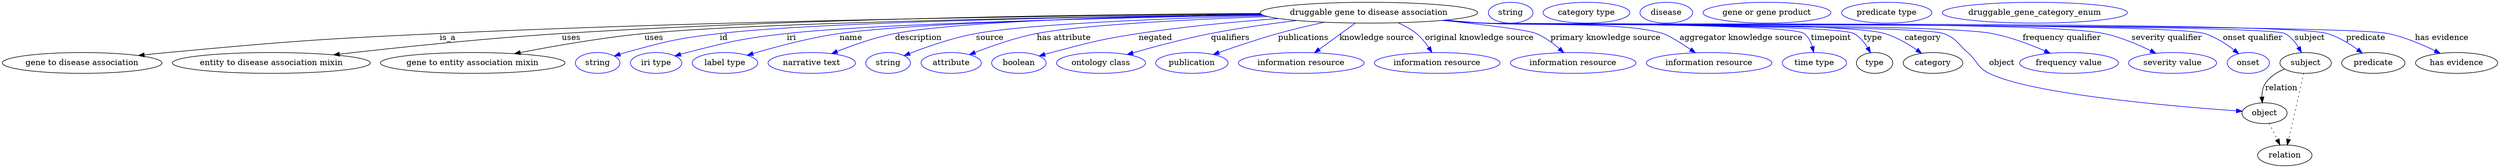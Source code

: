 digraph {
	graph [bb="0,0,4307.6,283"];
	node [label="\N"];
	"druggable gene to disease association"	[height=0.5,
		label="druggable gene to disease association",
		pos="2359.8,265",
		width=5.2176];
	"gene to disease association"	[height=0.5,
		pos="137.79,178",
		width=3.8274];
	"druggable gene to disease association" -> "gene to disease association"	[label=is_a,
		lp="769.79,221.5",
		pos="e,234.59,190.82 2173.2,262.84 1874,260.33 1268.5,252.54 755.79,229 546.16,219.37 493.74,215.39 284.79,196 271.84,194.8 258.27,193.41 \
244.83,191.95"];
	"entity to disease association mixin"	[height=0.5,
		pos="464.79,178",
		width=4.7482];
	"druggable gene to disease association" -> "entity to disease association mixin"	[label=uses,
		lp="983.29,221.5",
		pos="e,572.32,192.04 2172.3,263.7 1904.6,262.26 1397.6,255.83 966.79,229 834.82,220.78 683.91,204.87 582.3,193.19"];
	"gene to entity association mixin"	[height=0.5,
		pos="812.79,178",
		width=4.4232];
	"druggable gene to disease association" -> "gene to entity association mixin"	[label=uses,
		lp="1126.3,221.5",
		pos="e,885.04,194.05 2174.4,261.97 1878,258.19 1310.5,248.61 1109.8,229 1036.7,221.86 954.49,207.52 895.11,196.02"];
	id	[color=blue,
		height=0.5,
		label=string,
		pos="1028.8,178",
		width=1.0652];
	"druggable gene to disease association" -> id	[color=blue,
		label=id,
		lp="1245.8,221.5",
		pos="e,1057.8,190 2174.3,262.03 1903.7,258.49 1414.2,249.45 1238.8,229 1165.8,220.49 1147.6,215.65 1076.8,196 1073.7,195.14 1070.5,194.17 \
1067.3,193.16",
		style=solid];
	iri	[color=blue,
		height=0.5,
		label="iri type",
		pos="1129.8,178",
		width=1.2277];
	"druggable gene to disease association" -> iri	[color=blue,
		label=iri,
		lp="1362.8,221.5",
		pos="e,1162.7,190.23 2176.4,261.01 1930.9,256.43 1508.5,246.32 1354.8,229 1277.4,220.29 1258.2,215.26 1182.8,196 1179.4,195.14 1175.9,\
194.18 1172.4,193.17",
		style=solid];
	name	[color=blue,
		height=0.5,
		label="label type",
		pos="1248.8,178",
		width=1.5707];
	"druggable gene to disease association" -> name	[color=blue,
		label=name,
		lp="1465.8,221.5",
		pos="e,1287.2,191.32 2175.3,261.48 1949.8,257.6 1581.5,248.47 1445.8,229 1394.1,221.58 1336.4,206.04 1296.8,194.24",
		style=solid];
	description	[color=blue,
		height=0.5,
		label="narrative text",
		pos="1398.8,178",
		width=2.0943];
	"druggable gene to disease association" -> description	[color=blue,
		label=description,
		lp="1581.3,221.5",
		pos="e,1432.7,194.16 2173.5,262.41 1970,259.54 1657.4,251.5 1540.8,229 1506.7,222.42 1469.8,209.21 1442.1,198.02",
		style=solid];
	source	[color=blue,
		height=0.5,
		label=string,
		pos="1530.8,178",
		width=1.0652];
	"druggable gene to disease association" -> source	[color=blue,
		label=source,
		lp="1702.8,221.5",
		pos="e,1558,190.81 2178.8,260.09 2010.1,255.46 1771,246.13 1678.8,229 1639.7,221.75 1596.9,206.43 1567.4,194.65",
		style=solid];
	"has attribute"	[color=blue,
		height=0.5,
		label=attribute,
		pos="1638.8,178",
		width=1.4443];
	"druggable gene to disease association" -> "has attribute"	[color=blue,
		label="has attribute",
		lp="1829.8,221.5",
		pos="e,1669.8,192.57 2184,258.6 2042.9,253.29 1856.8,243.8 1782.8,229 1746.9,221.83 1707.8,207.83 1679.4,196.46",
		style=solid];
	negated	[color=blue,
		height=0.5,
		label=boolean,
		pos="1755.8,178",
		width=1.2999];
	"druggable gene to disease association" -> negated	[color=blue,
		label=negated,
		lp="1990.8,221.5",
		pos="e,1790.6,190.24 2203.8,254.9 2130.1,249.43 2041.2,241.11 1961.8,229 1893.9,218.64 1877.2,213.49 1810.8,196 1807.4,195.11 1803.9,\
194.14 1800.4,193.14",
		style=solid];
	qualifiers	[color=blue,
		height=0.5,
		label="ontology class",
		pos="1896.8,178",
		width=2.1304];
	"druggable gene to disease association" -> qualifiers	[color=blue,
		label=qualifiers,
		lp="2120.3,221.5",
		pos="e,1942.1,192.7 2235.2,251.48 2188.5,245.88 2135,238.39 2086.8,229 2040.8,220.05 1989.6,206.33 1951.9,195.52",
		style=solid];
	publications	[color=blue,
		height=0.5,
		label=publication,
		pos="2053.8,178",
		width=1.7332];
	"druggable gene to disease association" -> publications	[color=blue,
		label=publications,
		lp="2246.8,221.5",
		pos="e,2090.8,192.62 2282.7,248.5 2257.1,242.91 2228.6,236.19 2202.8,229 2168.1,219.33 2129.5,206.33 2100.3,196.01",
		style=solid];
	"knowledge source"	[color=blue,
		height=0.5,
		label="information resource",
		pos="2242.8,178",
		width=3.015];
	"druggable gene to disease association" -> "knowledge source"	[color=blue,
		label="knowledge source",
		lp="2373.3,221.5",
		pos="e,2265.7,195.68 2336.4,247 2318.5,234 2293.7,215.96 2274.1,201.72",
		style=solid];
	"original knowledge source"	[color=blue,
		height=0.5,
		label="information resource",
		pos="2477.8,178",
		width=3.015];
	"druggable gene to disease association" -> "original knowledge source"	[color=blue,
		label="original knowledge source",
		lp="2550.8,221.5",
		pos="e,2468.7,196.14 2410.3,247.52 2421.4,242.58 2432.5,236.45 2441.8,229 2450.1,222.35 2457.4,213.32 2463.2,204.77",
		style=solid];
	"primary knowledge source"	[color=blue,
		height=0.5,
		label="information resource",
		pos="2712.8,178",
		width=3.015];
	"druggable gene to disease association" -> "primary knowledge source"	[color=blue,
		label="primary knowledge source",
		lp="2768.8,221.5",
		pos="e,2696.5,195.85 2487.1,251.76 2557.3,244.44 2633.4,235.36 2648.8,229 2663.5,222.93 2677.6,212.52 2688.9,202.77",
		style=solid];
	"aggregator knowledge source"	[color=blue,
		height=0.5,
		label="information resource",
		pos="2947.8,178",
		width=3.015];
	"druggable gene to disease association" -> "aggregator knowledge source"	[color=blue,
		label="aggregator knowledge source",
		lp="3003.3,221.5",
		pos="e,2924,195.7 2491.4,252.12 2513.2,250.3 2535.6,248.52 2556.8,247 2625.8,242.02 2801.8,250 2867.8,229 2877.8,225.8 2898.1,213.14 \
2915.7,201.37",
		style=solid];
	timepoint	[color=blue,
		height=0.5,
		label="time type",
		pos="3129.8,178",
		width=1.5346];
	"druggable gene to disease association" -> timepoint	[color=blue,
		label=timepoint,
		lp="3158.8,221.5",
		pos="e,3128.4,196.3 2488.7,251.87 2511.4,250.03 2534.8,248.31 2556.8,247 2587.6,245.17 3086.8,247.15 3111.8,229 3119.2,223.62 3123.6,\
214.9 3126.1,206.24",
		style=solid];
	type	[height=0.5,
		pos="3233.8,178",
		width=0.86659];
	"druggable gene to disease association" -> type	[color=blue,
		label=type,
		lp="3230.8,221.5",
		pos="e,3226.7,195.68 2488.2,251.84 2511,249.98 2534.6,248.27 2556.8,247 2592.4,244.97 3166.3,245.69 3197.8,229 3208,223.61 3215.9,213.92 \
3221.8,204.49",
		style=solid];
	category	[height=0.5,
		pos="3334.8,178",
		width=1.4263];
	"druggable gene to disease association" -> category	[color=blue,
		label=category,
		lp="3317.3,221.5",
		pos="e,3315.1,194.71 2487.9,251.82 2510.8,249.96 2534.5,248.25 2556.8,247 2633.8,242.68 3176.7,250.42 3250.8,229 3270.8,223.21 3291,211.46 \
3306.5,200.8",
		style=solid];
	object	[height=0.5,
		pos="3905.8,91",
		width=1.0832];
	"druggable gene to disease association" -> object	[color=blue,
		label=object,
		lp="3452.8,178",
		pos="e,3867.3,94.376 2487.7,251.78 2510.7,249.92 2534.4,248.22 2556.8,247 2601,244.6 3311.2,243.93 3352.8,229 3375.1,220.99 3377,211.75 \
3394.8,196 3411.7,180.98 3410.6,170.12 3430.8,160 3505.1,122.85 3751.7,102.32 3857.2,95.058",
		style=solid];
	"frequency qualifier"	[color=blue,
		height=0.5,
		label="frequency value",
		pos="3568.8,178",
		width=2.3651];
	"druggable gene to disease association" -> "frequency qualifier"	[color=blue,
		label="frequency qualifier",
		lp="3556.8,221.5",
		pos="e,3536.4,194.75 2487.4,251.76 2510.5,249.89 2534.3,248.2 2556.8,247 2654.3,241.8 3339.9,247.45 3435.8,229 3467.4,222.93 3501.3,210.07 \
3526.9,198.92",
		style=solid];
	"severity qualifier"	[color=blue,
		height=0.5,
		label="severity value",
		pos="3747.8,178",
		width=2.1123];
	"druggable gene to disease association" -> "severity qualifier"	[color=blue,
		label="severity qualifier",
		lp="3737.8,221.5",
		pos="e,3719,194.79 2486.9,251.73 2510.1,249.86 2534.2,248.16 2556.8,247 2675.8,240.88 3512.2,253.52 3628.8,229 3657.1,223.04 3687.2,210.36 \
3710,199.26",
		style=solid];
	"onset qualifier"	[color=blue,
		height=0.5,
		label=onset,
		pos="3877.8,178",
		width=1.011];
	"druggable gene to disease association" -> "onset qualifier"	[color=blue,
		label="onset qualifier",
		lp="3886.3,221.5",
		pos="e,3861.1,194.28 2486.6,251.71 2509.9,249.83 2534.1,248.14 2556.8,247 2625.9,243.52 3736.7,249.54 3802.8,229 3821.2,223.27 3839.3,\
211.45 3853.1,200.74",
		style=solid];
	subject	[height=0.5,
		pos="3976.8,178",
		width=1.2277];
	"druggable gene to disease association" -> subject	[color=blue,
		label=subject,
		lp="3984.8,221.5",
		pos="e,3969.8,196.22 2486.6,251.68 2509.9,249.81 2534.1,248.13 2556.8,247 2595.2,245.09 3907.8,246.99 3941.8,229 3951.6,223.8 3959.3,\
214.45 3964.9,205.24",
		style=solid];
	predicate	[height=0.5,
		pos="4093.8,178",
		width=1.5165];
	"druggable gene to disease association" -> predicate	[color=blue,
		label=predicate,
		lp="4081.8,221.5",
		pos="e,4075.1,195.03 2486.3,251.69 2509.7,249.81 2534,248.12 2556.8,247 2637.7,243.02 3937.1,252.03 4014.8,229 4033.8,223.37 4052.6,211.74 \
4067.1,201.12",
		style=solid];
	"has evidence"	[height=0.5,
		pos="4236.8,178",
		width=1.9679];
	"druggable gene to disease association" -> "has evidence"	[color=blue,
		label="has evidence",
		lp="4212.3,221.5",
		pos="e,4209,194.59 2486.3,251.68 2509.7,249.8 2534,248.11 2556.8,247 2643.5,242.76 4034.8,246.91 4119.8,229 4147.8,223.1 4177.4,210.38 \
4199.8,199.24",
		style=solid];
	association_type	[color=blue,
		height=0.5,
		label=string,
		pos="2603.8,265",
		width=1.0652];
	association_category	[color=blue,
		height=0.5,
		label="category type",
		pos="2734.8,265",
		width=2.0762];
	relation	[height=0.5,
		pos="3940.8,18",
		width=1.2999];
	object -> relation	[pos="e,3932.3,36.198 3914.1,73.174 3918.2,64.896 3923.2,54.723 3927.8,45.438",
		style=dotted];
	"gene to disease association_object"	[color=blue,
		height=0.5,
		label=disease,
		pos="2872.8,265",
		width=1.2638];
	subject -> object	[label=relation,
		lp="3934.8,134.5",
		pos="e,3902,109.01 3940.4,167.42 3927.6,162.12 3914.4,154.06 3906.8,142 3902.5,135.26 3901.2,126.93 3901.2,119.01"];
	subject -> relation	[pos="e,3945,36.005 3973.1,160.05 3968.7,139.44 3960.9,103.63 3953.8,73 3951.8,64.183 3949.5,54.574 3947.4,45.938",
		style=dotted];
	"druggable gene to disease association_subject"	[color=blue,
		height=0.5,
		label="gene or gene product",
		pos="3046.8,265",
		width=3.0692];
	"druggable gene to disease association_predicate"	[color=blue,
		height=0.5,
		label="predicate type",
		pos="3252.8,265",
		width=2.1665];
	"druggable gene to disease association_has evidence"	[color=blue,
		height=0.5,
		label=druggable_gene_category_enum,
		pos="3508.8,265",
		width=4.4413];
}
